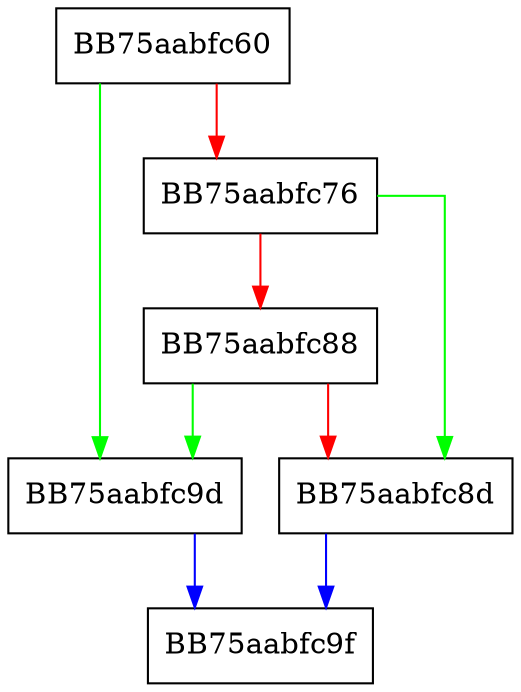 digraph Write {
  node [shape="box"];
  graph [splines=ortho];
  BB75aabfc60 -> BB75aabfc9d [color="green"];
  BB75aabfc60 -> BB75aabfc76 [color="red"];
  BB75aabfc76 -> BB75aabfc8d [color="green"];
  BB75aabfc76 -> BB75aabfc88 [color="red"];
  BB75aabfc88 -> BB75aabfc9d [color="green"];
  BB75aabfc88 -> BB75aabfc8d [color="red"];
  BB75aabfc8d -> BB75aabfc9f [color="blue"];
  BB75aabfc9d -> BB75aabfc9f [color="blue"];
}